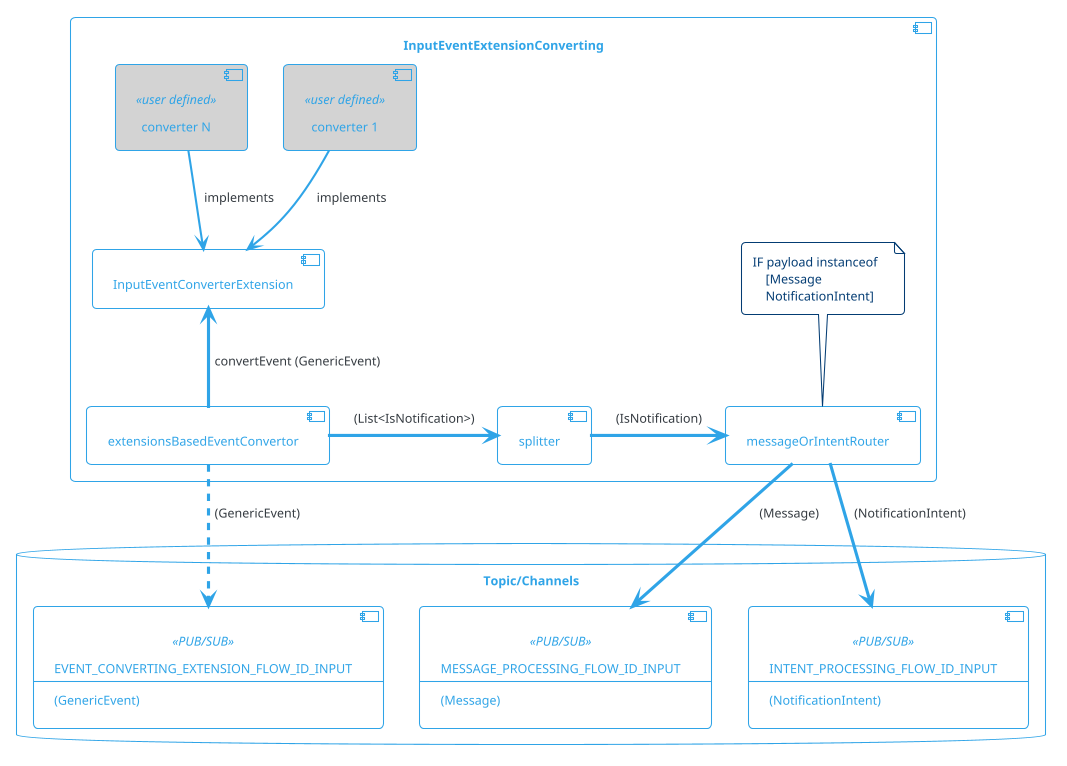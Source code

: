@startuml

!theme cerulean-outline

skinparam backgroundcolor White
skinparam component {
    backgroundColor<<user defined>> LightGray
}

database "Topic/Channels" {
    component EVENT_CONVERTING_EXTENSION_FLOW_ID_INPUT<<PUB/SUB>> [
        EVENT_CONVERTING_EXTENSION_FLOW_ID_INPUT
        --
        (GenericEvent)
    ]
  
    component MESSAGE_PROCESSING_FLOW_ID_INPUT<<PUB/SUB>>[
        MESSAGE_PROCESSING_FLOW_ID_INPUT
        --
        (Message)
    ]

    component INTENT_PROCESSING_FLOW_ID_INPUT<<PUB/SUB>>[
        INTENT_PROCESSING_FLOW_ID_INPUT
        --
        (NotificationIntent)
    ]
}

component "InputEventExtensionConverting" {
    [extensionsBasedEventConvertor] ..> [EVENT_CONVERTING_EXTENSION_FLOW_ID_INPUT] : (GenericEvent)
    [splitter]
    [messageOrIntentRouter]
    [InputEventConverterExtension]
    [converter 1]<<user defined>>
    [converter N]<<user defined>>

    extensionsBasedEventConvertor -up-> InputEventConverterExtension: convertEvent (GenericEvent) 
    [converter 1] -[bold]-> InputEventConverterExtension: implements
    [converter N] .[bold].> InputEventConverterExtension: implements
    extensionsBasedEventConvertor -> splitter: (List<IsNotification>)
    splitter -> messageOrIntentRouter: (IsNotification)

    messageOrIntentRouter -> MESSAGE_PROCESSING_FLOW_ID_INPUT: (Message)
    messageOrIntentRouter -> INTENT_PROCESSING_FLOW_ID_INPUT: (NotificationIntent)

    note top of messageOrIntentRouter 
    IF payload instanceof  
        [Message
        NotificationIntent]
    end note  
}

@enduml